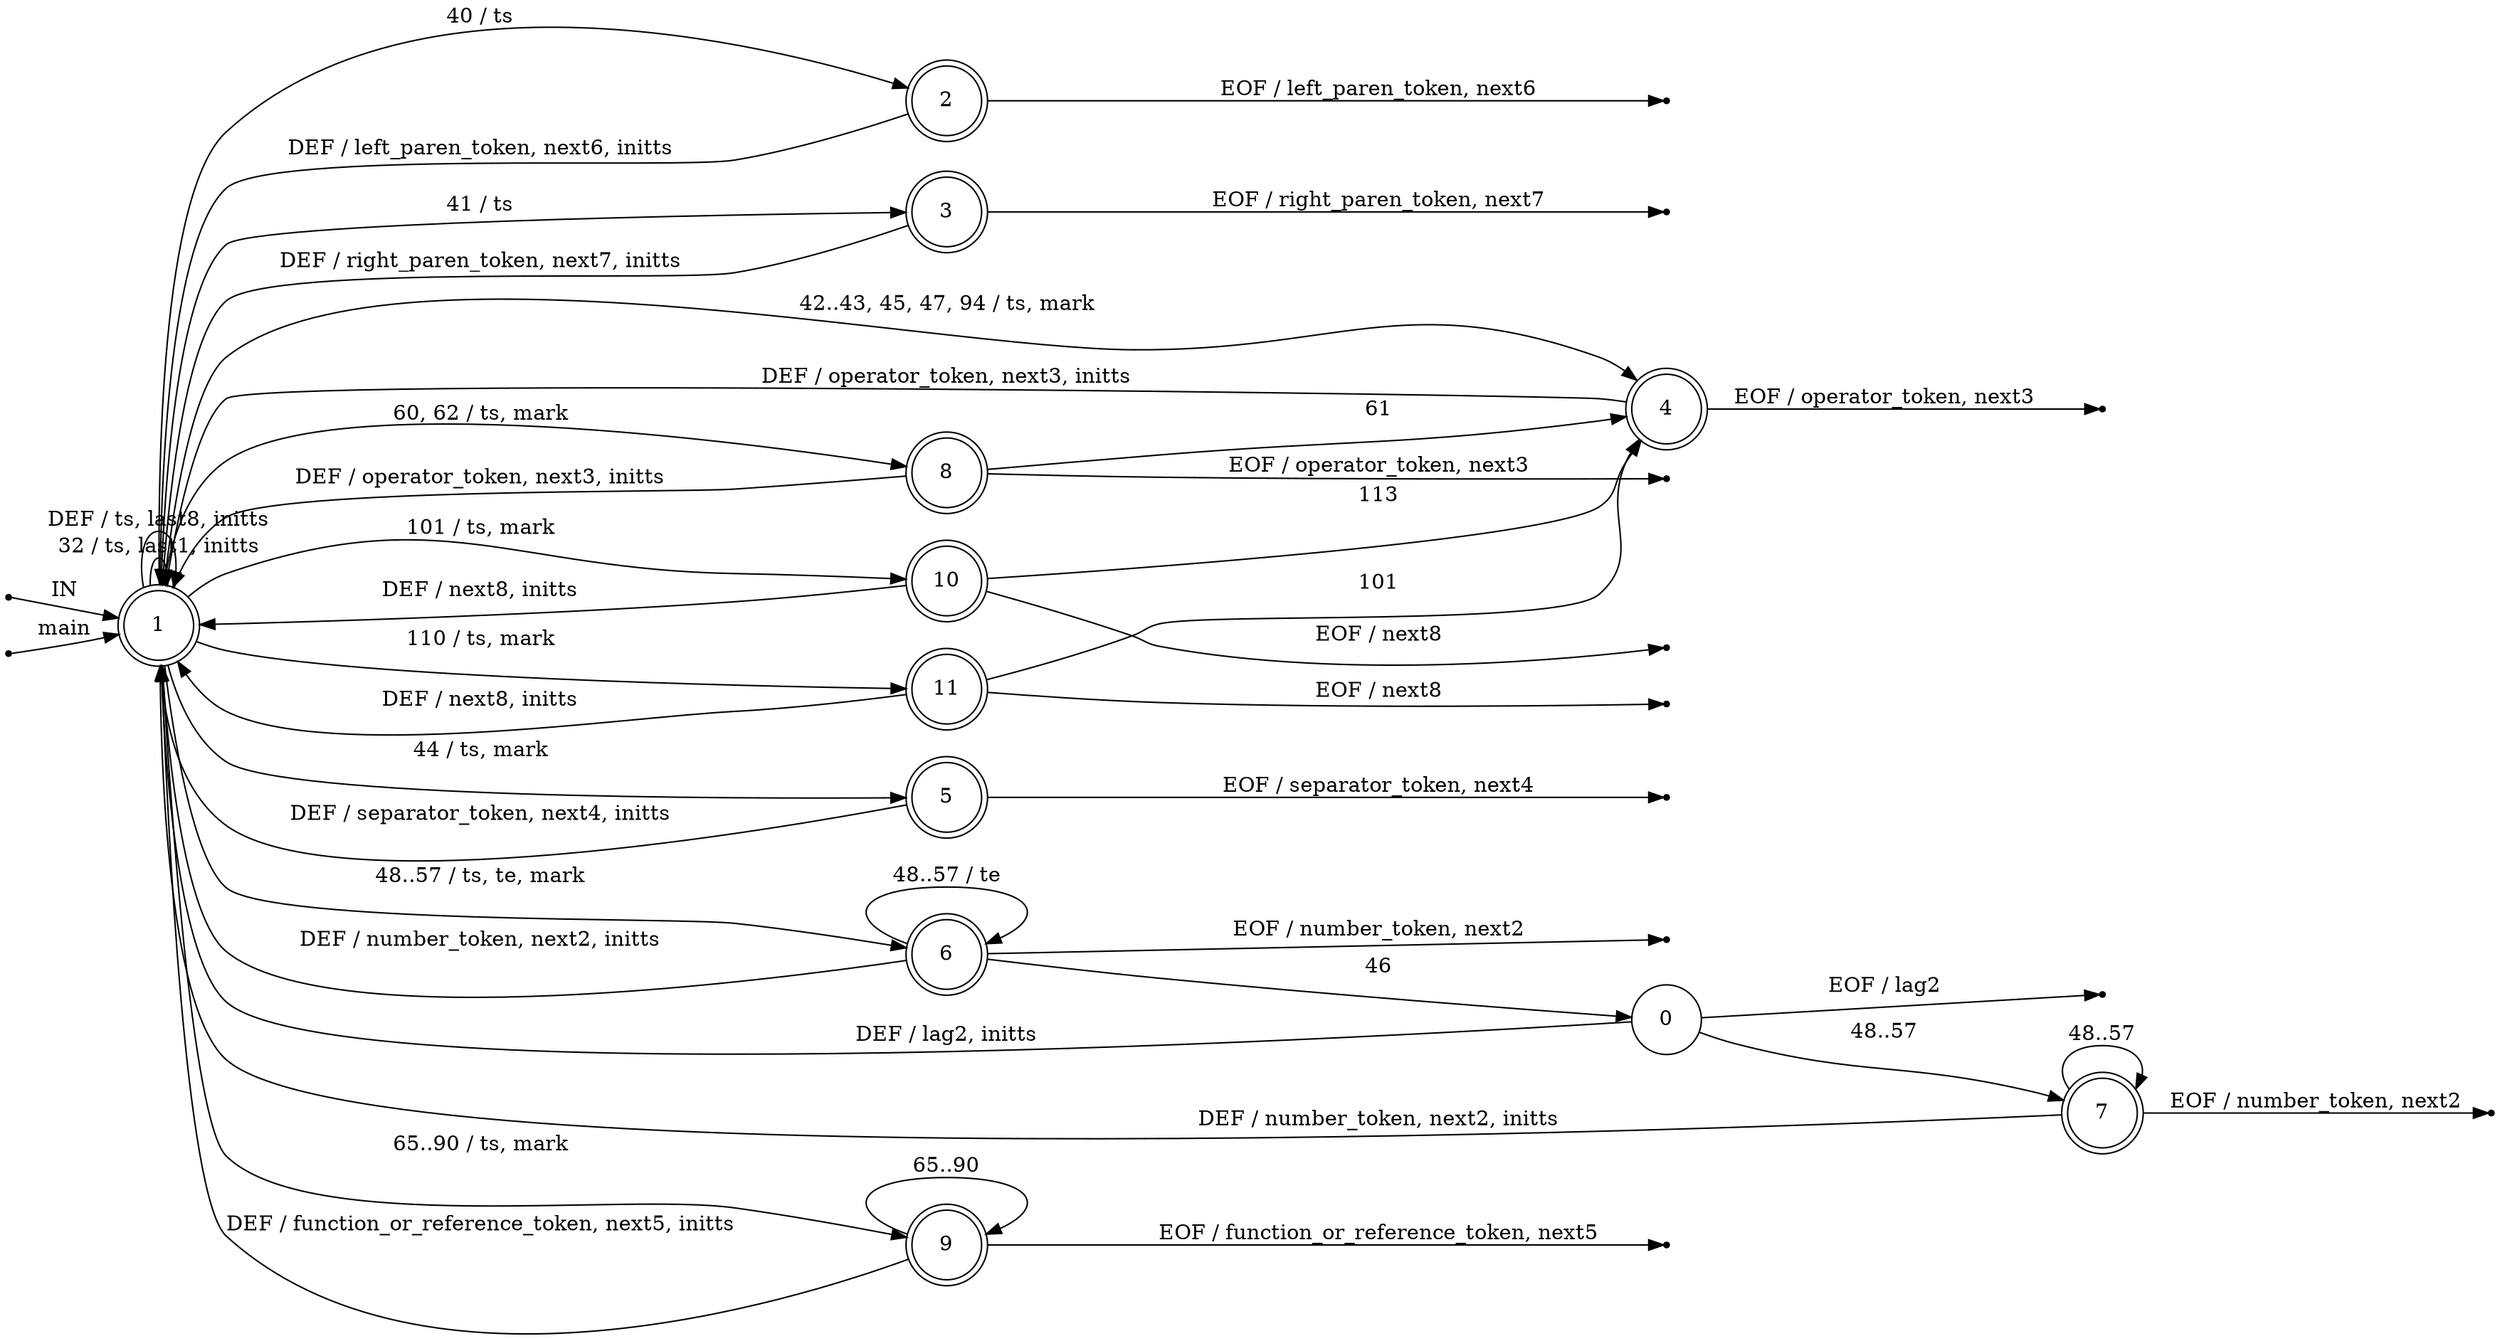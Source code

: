 digraph expr {
	rankdir=LR;
	node [ shape = point ];
	ENTRY;
	en_1;
	eof_0;
	eof_2;
	eof_3;
	eof_4;
	eof_5;
	eof_6;
	eof_7;
	eof_8;
	eof_9;
	eof_10;
	eof_11;
	node [ shape = circle, height = 0.2 ];
	node [ fixedsize = true, height = 0.65, shape = doublecircle ];
	1;
	2;
	3;
	4;
	5;
	6;
	7;
	8;
	9;
	10;
	11;
	node [ shape = circle ];
	0 -> 7 [ label = "48..57" ];
	0 -> 1 [ label = "DEF / lag2, initts" ];
	1 -> 1 [ label = "32 / ts, last1, initts" ];
	1 -> 2 [ label = "40 / ts" ];
	1 -> 3 [ label = "41 / ts" ];
	1 -> 4 [ label = "42..43, 45, 47, 94 / ts, mark" ];
	1 -> 5 [ label = "44 / ts, mark" ];
	1 -> 6 [ label = "48..57 / ts, te, mark" ];
	1 -> 8 [ label = "60, 62 / ts, mark" ];
	1 -> 9 [ label = "65..90 / ts, mark" ];
	1 -> 10 [ label = "101 / ts, mark" ];
	1 -> 11 [ label = "110 / ts, mark" ];
	1 -> 1 [ label = "DEF / ts, last8, initts" ];
	2 -> 1 [ label = "DEF / left_paren_token, next6, initts" ];
	3 -> 1 [ label = "DEF / right_paren_token, next7, initts" ];
	4 -> 1 [ label = "DEF / operator_token, next3, initts" ];
	5 -> 1 [ label = "DEF / separator_token, next4, initts" ];
	6 -> 0 [ label = "46" ];
	6 -> 6 [ label = "48..57 / te" ];
	6 -> 1 [ label = "DEF / number_token, next2, initts" ];
	7 -> 7 [ label = "48..57" ];
	7 -> 1 [ label = "DEF / number_token, next2, initts" ];
	8 -> 4 [ label = "61" ];
	8 -> 1 [ label = "DEF / operator_token, next3, initts" ];
	9 -> 9 [ label = "65..90" ];
	9 -> 1 [ label = "DEF / function_or_reference_token, next5, initts" ];
	10 -> 4 [ label = "113" ];
	10 -> 1 [ label = "DEF / next8, initts" ];
	11 -> 4 [ label = "101" ];
	11 -> 1 [ label = "DEF / next8, initts" ];
	ENTRY -> 1 [ label = "IN" ];
	en_1 -> 1 [ label = "main" ];
	0 -> eof_0 [ label = "EOF / lag2" ];
	2 -> eof_2 [ label = "EOF / left_paren_token, next6" ];
	3 -> eof_3 [ label = "EOF / right_paren_token, next7" ];
	4 -> eof_4 [ label = "EOF / operator_token, next3" ];
	5 -> eof_5 [ label = "EOF / separator_token, next4" ];
	6 -> eof_6 [ label = "EOF / number_token, next2" ];
	7 -> eof_7 [ label = "EOF / number_token, next2" ];
	8 -> eof_8 [ label = "EOF / operator_token, next3" ];
	9 -> eof_9 [ label = "EOF / function_or_reference_token, next5" ];
	10 -> eof_10 [ label = "EOF / next8" ];
	11 -> eof_11 [ label = "EOF / next8" ];
}
